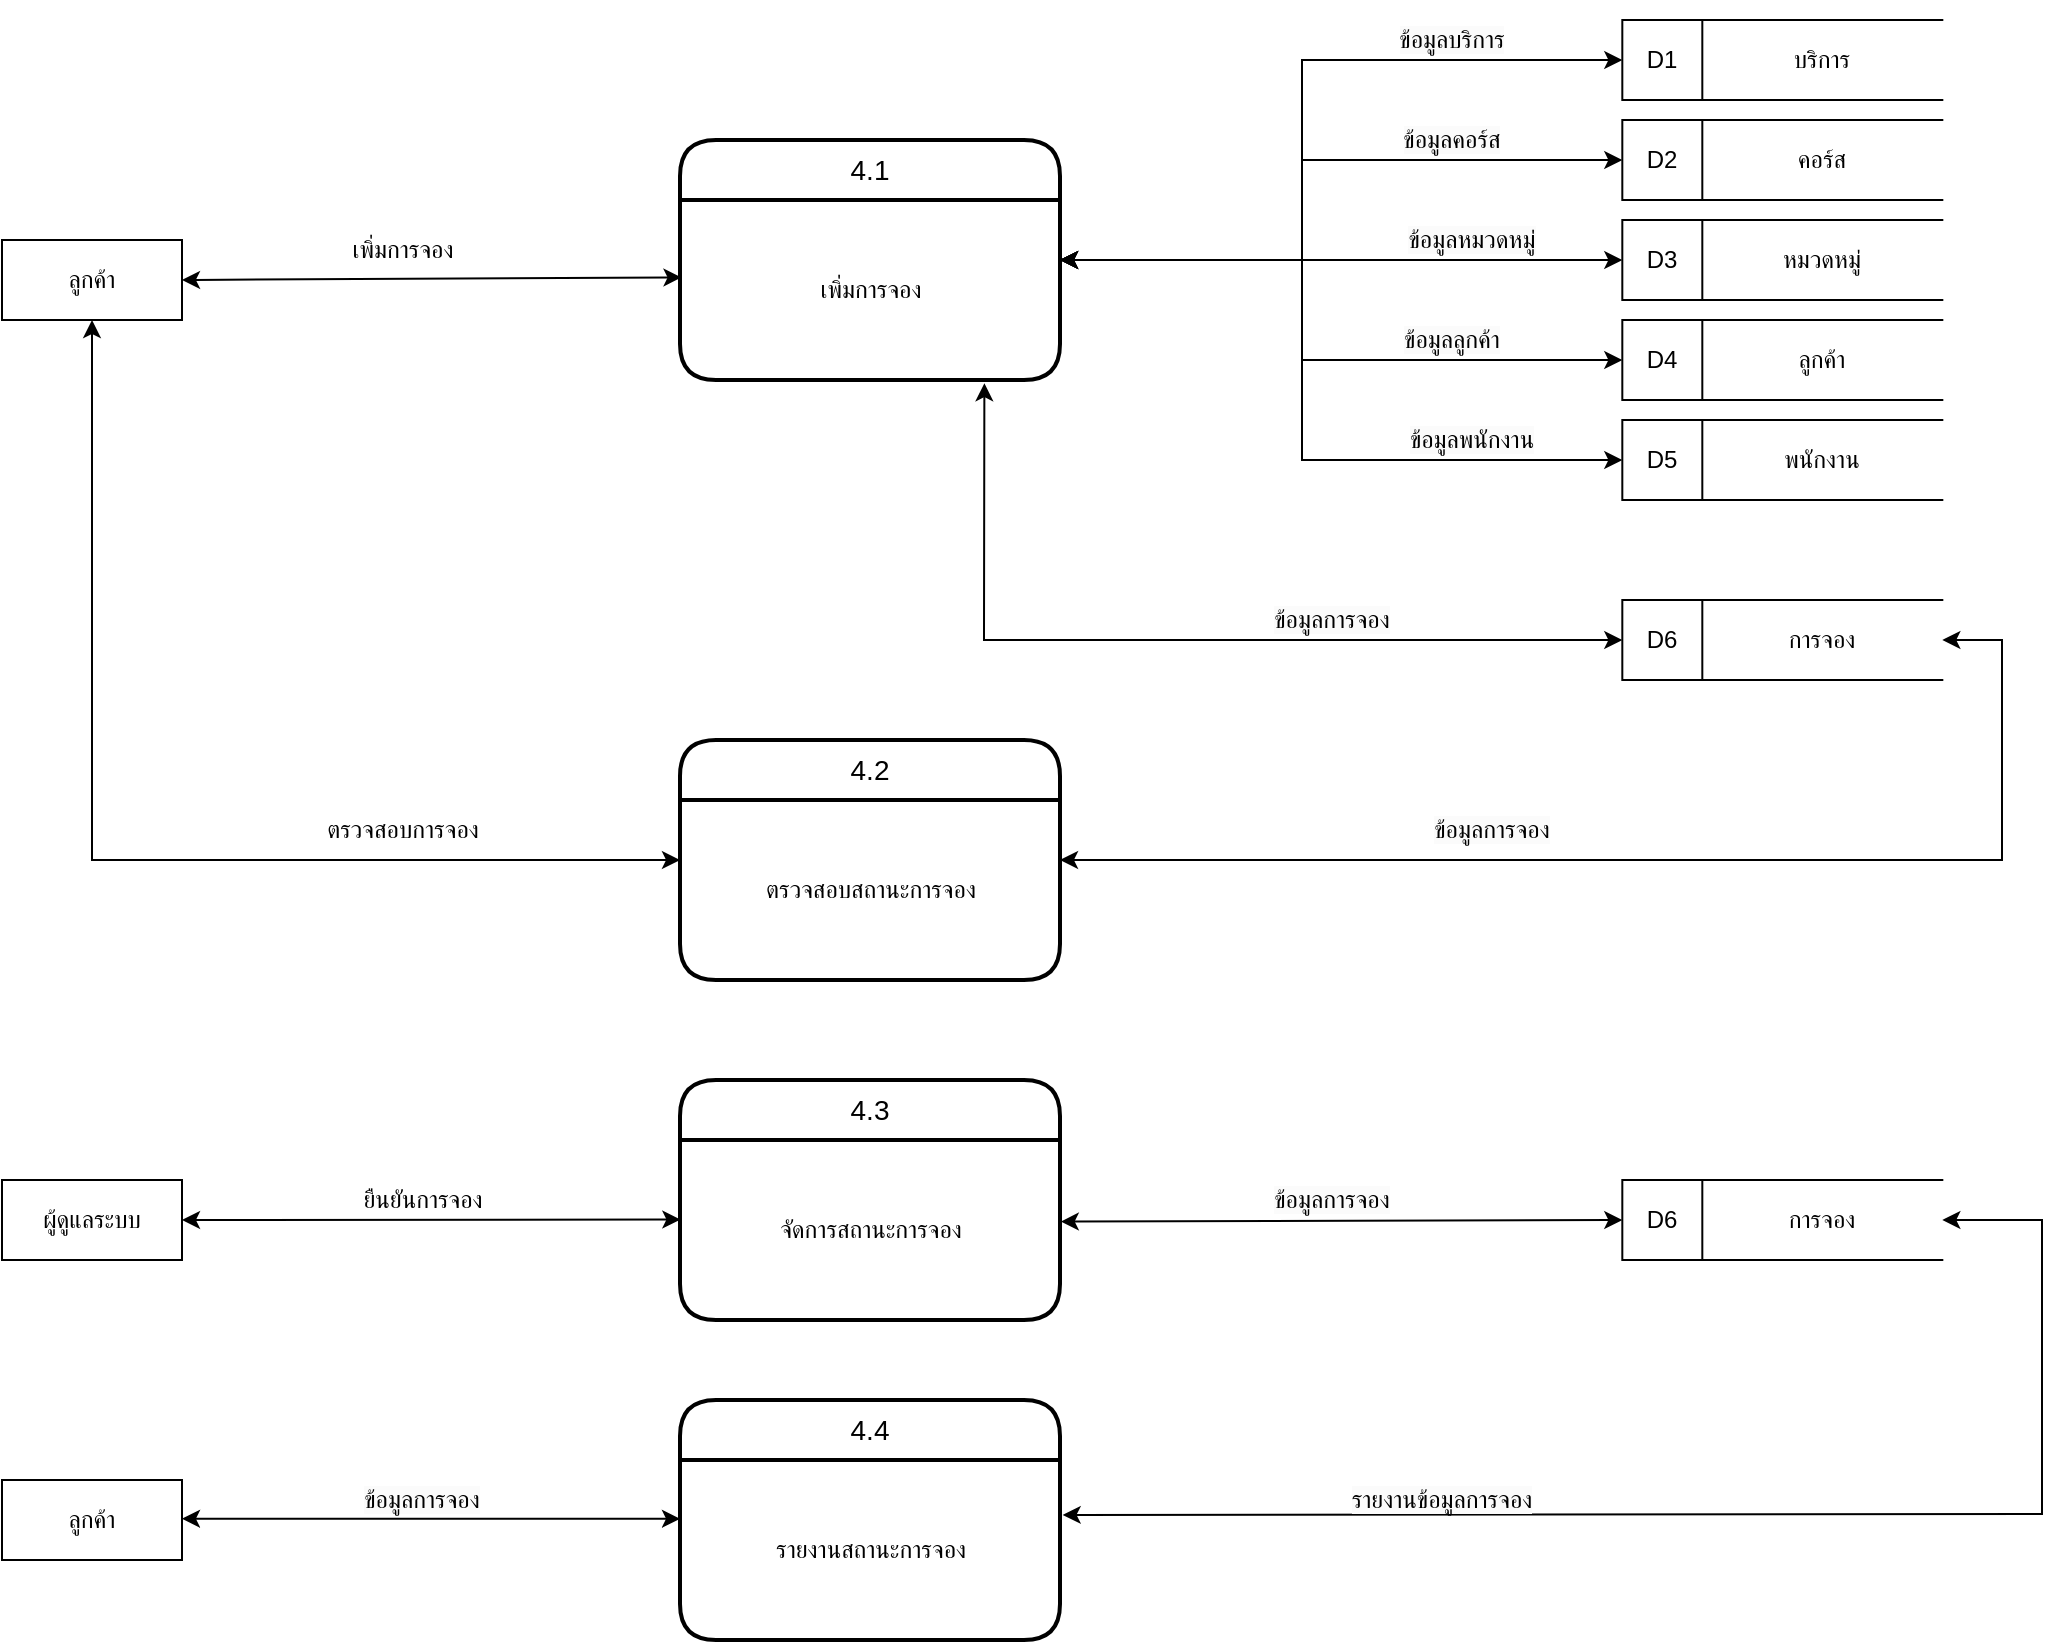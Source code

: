 <mxfile version="26.0.8">
  <diagram name="Page-1" id="dtdQIYhhNP19UFHdgs_k">
    <mxGraphModel dx="2366" dy="796" grid="1" gridSize="10" guides="1" tooltips="1" connect="1" arrows="1" fold="1" page="1" pageScale="1" pageWidth="827" pageHeight="1169" math="0" shadow="0">
      <root>
        <mxCell id="0" />
        <mxCell id="1" parent="0" />
        <mxCell id="URnKUkFSuIrELLzBXbg1-1" value="ลูกค้า" style="rounded=0;whiteSpace=wrap;html=1;" vertex="1" parent="1">
          <mxGeometry x="-20" y="370" width="90" height="40" as="geometry" />
        </mxCell>
        <mxCell id="URnKUkFSuIrELLzBXbg1-5" value="4.1" style="swimlane;childLayout=stackLayout;horizontal=1;startSize=30;horizontalStack=0;rounded=1;fontSize=14;fontStyle=0;strokeWidth=2;resizeParent=0;resizeLast=1;shadow=0;dashed=0;align=center;arcSize=20;whiteSpace=wrap;html=1;swimlaneLine=1;glass=0;" vertex="1" parent="1">
          <mxGeometry x="319" y="320" width="190" height="120" as="geometry" />
        </mxCell>
        <mxCell id="URnKUkFSuIrELLzBXbg1-6" value="เพิ่มการจอง" style="text;html=1;align=center;verticalAlign=middle;resizable=0;points=[];autosize=1;strokeColor=none;fillColor=none;" vertex="1" parent="URnKUkFSuIrELLzBXbg1-5">
          <mxGeometry y="30" width="190" height="90" as="geometry" />
        </mxCell>
        <mxCell id="URnKUkFSuIrELLzBXbg1-7" value="4.3" style="swimlane;childLayout=stackLayout;horizontal=1;startSize=30;horizontalStack=0;rounded=1;fontSize=14;fontStyle=0;strokeWidth=2;resizeParent=0;resizeLast=1;shadow=0;dashed=0;align=center;arcSize=20;whiteSpace=wrap;html=1;swimlaneLine=1;glass=0;" vertex="1" parent="1">
          <mxGeometry x="319" y="790" width="190" height="120" as="geometry" />
        </mxCell>
        <mxCell id="URnKUkFSuIrELLzBXbg1-8" value="จัดการสถานะการจอง" style="text;html=1;align=center;verticalAlign=middle;resizable=0;points=[];autosize=1;strokeColor=none;fillColor=none;" vertex="1" parent="URnKUkFSuIrELLzBXbg1-7">
          <mxGeometry y="30" width="190" height="90" as="geometry" />
        </mxCell>
        <mxCell id="URnKUkFSuIrELLzBXbg1-9" value="4.2" style="swimlane;childLayout=stackLayout;horizontal=1;startSize=30;horizontalStack=0;rounded=1;fontSize=14;fontStyle=0;strokeWidth=2;resizeParent=0;resizeLast=1;shadow=0;dashed=0;align=center;arcSize=20;whiteSpace=wrap;html=1;swimlaneLine=1;glass=0;" vertex="1" parent="1">
          <mxGeometry x="319" y="620" width="190" height="120" as="geometry" />
        </mxCell>
        <mxCell id="URnKUkFSuIrELLzBXbg1-10" value="ตรวจสอบสถานะการจอง" style="text;html=1;align=center;verticalAlign=middle;resizable=0;points=[];autosize=1;strokeColor=none;fillColor=none;" vertex="1" parent="URnKUkFSuIrELLzBXbg1-9">
          <mxGeometry y="30" width="190" height="90" as="geometry" />
        </mxCell>
        <mxCell id="URnKUkFSuIrELLzBXbg1-15" value="บริการ" style="shape=partialRectangle;whiteSpace=wrap;html=1;left=0;right=0;fillColor=none;" vertex="1" parent="1">
          <mxGeometry x="830.16" y="260" width="120" height="40" as="geometry" />
        </mxCell>
        <mxCell id="URnKUkFSuIrELLzBXbg1-16" value="D1" style="rounded=0;whiteSpace=wrap;html=1;" vertex="1" parent="1">
          <mxGeometry x="790.16" y="260" width="40" height="40" as="geometry" />
        </mxCell>
        <mxCell id="URnKUkFSuIrELLzBXbg1-17" value="คอร์ส" style="shape=partialRectangle;whiteSpace=wrap;html=1;left=0;right=0;fillColor=none;" vertex="1" parent="1">
          <mxGeometry x="830.16" y="310" width="120" height="40" as="geometry" />
        </mxCell>
        <mxCell id="URnKUkFSuIrELLzBXbg1-18" value="D2" style="rounded=0;whiteSpace=wrap;html=1;" vertex="1" parent="1">
          <mxGeometry x="790.16" y="310" width="40" height="40" as="geometry" />
        </mxCell>
        <mxCell id="URnKUkFSuIrELLzBXbg1-19" value="หมวดหมู่" style="shape=partialRectangle;whiteSpace=wrap;html=1;left=0;right=0;fillColor=none;" vertex="1" parent="1">
          <mxGeometry x="830.16" y="360" width="120" height="40" as="geometry" />
        </mxCell>
        <mxCell id="URnKUkFSuIrELLzBXbg1-20" value="D3" style="rounded=0;whiteSpace=wrap;html=1;" vertex="1" parent="1">
          <mxGeometry x="790.16" y="360" width="40" height="40" as="geometry" />
        </mxCell>
        <mxCell id="URnKUkFSuIrELLzBXbg1-21" value="ลูกค้า" style="shape=partialRectangle;whiteSpace=wrap;html=1;left=0;right=0;fillColor=none;" vertex="1" parent="1">
          <mxGeometry x="830.16" y="410" width="120" height="40" as="geometry" />
        </mxCell>
        <mxCell id="URnKUkFSuIrELLzBXbg1-22" value="D4" style="rounded=0;whiteSpace=wrap;html=1;" vertex="1" parent="1">
          <mxGeometry x="790.16" y="410" width="40" height="40" as="geometry" />
        </mxCell>
        <mxCell id="URnKUkFSuIrELLzBXbg1-23" value="การจอง" style="shape=partialRectangle;whiteSpace=wrap;html=1;left=0;right=0;fillColor=none;" vertex="1" parent="1">
          <mxGeometry x="830.16" y="550" width="120" height="40" as="geometry" />
        </mxCell>
        <mxCell id="URnKUkFSuIrELLzBXbg1-24" value="D6" style="rounded=0;whiteSpace=wrap;html=1;" vertex="1" parent="1">
          <mxGeometry x="790.16" y="550" width="40" height="40" as="geometry" />
        </mxCell>
        <mxCell id="URnKUkFSuIrELLzBXbg1-25" value="พนักงาน" style="shape=partialRectangle;whiteSpace=wrap;html=1;left=0;right=0;fillColor=none;" vertex="1" parent="1">
          <mxGeometry x="830.16" y="460" width="120" height="40" as="geometry" />
        </mxCell>
        <mxCell id="URnKUkFSuIrELLzBXbg1-26" value="D5" style="rounded=0;whiteSpace=wrap;html=1;" vertex="1" parent="1">
          <mxGeometry x="790.16" y="460" width="40" height="40" as="geometry" />
        </mxCell>
        <mxCell id="URnKUkFSuIrELLzBXbg1-27" value="" style="endArrow=classic;startArrow=classic;html=1;rounded=0;exitX=1;exitY=0.5;exitDx=0;exitDy=0;entryX=0.004;entryY=0.43;entryDx=0;entryDy=0;entryPerimeter=0;" edge="1" parent="1" source="URnKUkFSuIrELLzBXbg1-1" target="URnKUkFSuIrELLzBXbg1-6">
          <mxGeometry width="50" height="50" relative="1" as="geometry">
            <mxPoint x="520" y="440" as="sourcePoint" />
            <mxPoint x="570" y="390" as="targetPoint" />
          </mxGeometry>
        </mxCell>
        <mxCell id="URnKUkFSuIrELLzBXbg1-28" value="เพิ่มการจอง" style="text;html=1;align=center;verticalAlign=middle;resizable=0;points=[];autosize=1;strokeColor=none;fillColor=none;" vertex="1" parent="1">
          <mxGeometry x="140" y="360" width="80" height="30" as="geometry" />
        </mxCell>
        <mxCell id="URnKUkFSuIrELLzBXbg1-29" value="" style="endArrow=classic;startArrow=classic;html=1;rounded=0;entryX=0;entryY=0.5;entryDx=0;entryDy=0;exitX=1;exitY=0.5;exitDx=0;exitDy=0;" edge="1" parent="1" source="URnKUkFSuIrELLzBXbg1-5" target="URnKUkFSuIrELLzBXbg1-16">
          <mxGeometry width="50" height="50" relative="1" as="geometry">
            <mxPoint x="540" y="350" as="sourcePoint" />
            <mxPoint x="570" y="490" as="targetPoint" />
            <Array as="points">
              <mxPoint x="630" y="380" />
              <mxPoint x="630" y="280" />
            </Array>
          </mxGeometry>
        </mxCell>
        <mxCell id="URnKUkFSuIrELLzBXbg1-30" value="" style="endArrow=classic;startArrow=classic;html=1;rounded=0;entryX=0;entryY=0.5;entryDx=0;entryDy=0;exitX=1;exitY=0.5;exitDx=0;exitDy=0;" edge="1" parent="1" source="URnKUkFSuIrELLzBXbg1-5" target="URnKUkFSuIrELLzBXbg1-18">
          <mxGeometry width="50" height="50" relative="1" as="geometry">
            <mxPoint x="530" y="370" as="sourcePoint" />
            <mxPoint x="570" y="490" as="targetPoint" />
            <Array as="points">
              <mxPoint x="630" y="380" />
              <mxPoint x="630" y="330" />
            </Array>
          </mxGeometry>
        </mxCell>
        <mxCell id="URnKUkFSuIrELLzBXbg1-31" value="" style="endArrow=classic;startArrow=classic;html=1;rounded=0;entryX=0;entryY=0.5;entryDx=0;entryDy=0;exitX=1;exitY=0.5;exitDx=0;exitDy=0;" edge="1" parent="1" source="URnKUkFSuIrELLzBXbg1-5" target="URnKUkFSuIrELLzBXbg1-20">
          <mxGeometry width="50" height="50" relative="1" as="geometry">
            <mxPoint x="530" y="420" as="sourcePoint" />
            <mxPoint x="570" y="490" as="targetPoint" />
          </mxGeometry>
        </mxCell>
        <mxCell id="URnKUkFSuIrELLzBXbg1-32" value="" style="endArrow=classic;startArrow=classic;html=1;rounded=0;entryX=0;entryY=0.5;entryDx=0;entryDy=0;exitX=1;exitY=0.5;exitDx=0;exitDy=0;" edge="1" parent="1" source="URnKUkFSuIrELLzBXbg1-5" target="URnKUkFSuIrELLzBXbg1-22">
          <mxGeometry width="50" height="50" relative="1" as="geometry">
            <mxPoint x="550" y="570" as="sourcePoint" />
            <mxPoint x="570" y="490" as="targetPoint" />
            <Array as="points">
              <mxPoint x="630" y="380" />
              <mxPoint x="630" y="430" />
            </Array>
          </mxGeometry>
        </mxCell>
        <mxCell id="URnKUkFSuIrELLzBXbg1-33" value="" style="endArrow=classic;startArrow=classic;html=1;rounded=0;entryX=0;entryY=0.5;entryDx=0;entryDy=0;exitX=1;exitY=0.5;exitDx=0;exitDy=0;" edge="1" parent="1" source="URnKUkFSuIrELLzBXbg1-5" target="URnKUkFSuIrELLzBXbg1-26">
          <mxGeometry width="50" height="50" relative="1" as="geometry">
            <mxPoint x="520" y="540" as="sourcePoint" />
            <mxPoint x="570" y="490" as="targetPoint" />
            <Array as="points">
              <mxPoint x="630" y="380" />
              <mxPoint x="630" y="480" />
            </Array>
          </mxGeometry>
        </mxCell>
        <mxCell id="URnKUkFSuIrELLzBXbg1-34" value="" style="endArrow=classic;startArrow=classic;html=1;rounded=0;entryX=0;entryY=0.5;entryDx=0;entryDy=0;exitX=0.801;exitY=1.018;exitDx=0;exitDy=0;exitPerimeter=0;" edge="1" parent="1" source="URnKUkFSuIrELLzBXbg1-6" target="URnKUkFSuIrELLzBXbg1-24">
          <mxGeometry width="50" height="50" relative="1" as="geometry">
            <mxPoint x="470" y="460" as="sourcePoint" />
            <mxPoint x="570" y="490" as="targetPoint" />
            <Array as="points">
              <mxPoint x="471" y="570" />
            </Array>
          </mxGeometry>
        </mxCell>
        <mxCell id="URnKUkFSuIrELLzBXbg1-35" value="&lt;span style=&quot;color: rgb(0, 0, 0); font-family: Helvetica; font-size: 12px; font-style: normal; font-variant-ligatures: normal; font-variant-caps: normal; font-weight: 400; letter-spacing: normal; orphans: 2; text-indent: 0px; text-transform: none; widows: 2; word-spacing: 0px; -webkit-text-stroke-width: 0px; white-space: normal; background-color: rgb(251, 251, 251); text-decoration-thickness: initial; text-decoration-style: initial; text-decoration-color: initial; float: none; display: inline !important;&quot;&gt;ข้อมูลบริการ&lt;/span&gt;" style="text;whiteSpace=wrap;html=1;verticalAlign=middle;align=center;" vertex="1" parent="1">
          <mxGeometry x="660" y="250" width="90" height="40" as="geometry" />
        </mxCell>
        <mxCell id="URnKUkFSuIrELLzBXbg1-36" value="&lt;span style=&quot;color: rgb(0, 0, 0); font-family: Helvetica; font-size: 12px; font-style: normal; font-variant-ligatures: normal; font-variant-caps: normal; font-weight: 400; letter-spacing: normal; orphans: 2; text-indent: 0px; text-transform: none; widows: 2; word-spacing: 0px; -webkit-text-stroke-width: 0px; white-space: normal; background-color: rgb(251, 251, 251); text-decoration-thickness: initial; text-decoration-style: initial; text-decoration-color: initial; float: none; display: inline !important;&quot;&gt;ข้อมูลคอร์ส&lt;/span&gt;" style="text;whiteSpace=wrap;html=1;verticalAlign=middle;align=center;" vertex="1" parent="1">
          <mxGeometry x="660" y="300" width="90" height="40" as="geometry" />
        </mxCell>
        <mxCell id="URnKUkFSuIrELLzBXbg1-37" value="&lt;span style=&quot;color: rgb(0, 0, 0); font-family: Helvetica; font-size: 12px; font-style: normal; font-variant-ligatures: normal; font-variant-caps: normal; font-weight: 400; letter-spacing: normal; orphans: 2; text-indent: 0px; text-transform: none; widows: 2; word-spacing: 0px; -webkit-text-stroke-width: 0px; white-space: normal; background-color: rgb(251, 251, 251); text-decoration-thickness: initial; text-decoration-style: initial; text-decoration-color: initial; float: none; display: inline !important;&quot;&gt;ข้อมูลหมวดหมู่&lt;/span&gt;" style="text;whiteSpace=wrap;html=1;verticalAlign=middle;align=center;" vertex="1" parent="1">
          <mxGeometry x="670" y="350" width="90" height="40" as="geometry" />
        </mxCell>
        <mxCell id="URnKUkFSuIrELLzBXbg1-38" value="&lt;span style=&quot;color: rgb(0, 0, 0); font-family: Helvetica; font-size: 12px; font-style: normal; font-variant-ligatures: normal; font-variant-caps: normal; font-weight: 400; letter-spacing: normal; orphans: 2; text-indent: 0px; text-transform: none; widows: 2; word-spacing: 0px; -webkit-text-stroke-width: 0px; white-space: normal; background-color: rgb(251, 251, 251); text-decoration-thickness: initial; text-decoration-style: initial; text-decoration-color: initial; float: none; display: inline !important;&quot;&gt;ข้อมูลลูกค้า&lt;/span&gt;" style="text;whiteSpace=wrap;html=1;verticalAlign=middle;align=center;" vertex="1" parent="1">
          <mxGeometry x="660" y="400" width="90" height="40" as="geometry" />
        </mxCell>
        <mxCell id="URnKUkFSuIrELLzBXbg1-39" value="&lt;span style=&quot;color: rgb(0, 0, 0); font-family: Helvetica; font-size: 12px; font-style: normal; font-variant-ligatures: normal; font-variant-caps: normal; font-weight: 400; letter-spacing: normal; orphans: 2; text-indent: 0px; text-transform: none; widows: 2; word-spacing: 0px; -webkit-text-stroke-width: 0px; white-space: normal; background-color: rgb(251, 251, 251); text-decoration-thickness: initial; text-decoration-style: initial; text-decoration-color: initial; float: none; display: inline !important;&quot;&gt;ข้อมูลการจอง&lt;/span&gt;" style="text;whiteSpace=wrap;html=1;verticalAlign=middle;align=center;" vertex="1" parent="1">
          <mxGeometry x="600" y="540" width="90" height="40" as="geometry" />
        </mxCell>
        <mxCell id="URnKUkFSuIrELLzBXbg1-40" value="&lt;span style=&quot;color: rgb(0, 0, 0); font-family: Helvetica; font-size: 12px; font-style: normal; font-variant-ligatures: normal; font-variant-caps: normal; font-weight: 400; letter-spacing: normal; orphans: 2; text-indent: 0px; text-transform: none; widows: 2; word-spacing: 0px; -webkit-text-stroke-width: 0px; white-space: normal; background-color: rgb(251, 251, 251); text-decoration-thickness: initial; text-decoration-style: initial; text-decoration-color: initial; float: none; display: inline !important;&quot;&gt;ข้อมูลพนักงาน&lt;/span&gt;" style="text;whiteSpace=wrap;html=1;verticalAlign=middle;align=center;" vertex="1" parent="1">
          <mxGeometry x="670" y="450" width="90" height="40" as="geometry" />
        </mxCell>
        <mxCell id="URnKUkFSuIrELLzBXbg1-42" value="" style="endArrow=classic;startArrow=classic;html=1;rounded=0;entryX=0.5;entryY=1;entryDx=0;entryDy=0;exitX=0;exitY=0.5;exitDx=0;exitDy=0;" edge="1" parent="1" source="URnKUkFSuIrELLzBXbg1-9" target="URnKUkFSuIrELLzBXbg1-1">
          <mxGeometry width="50" height="50" relative="1" as="geometry">
            <mxPoint x="400" y="600" as="sourcePoint" />
            <mxPoint x="450" y="550" as="targetPoint" />
            <Array as="points">
              <mxPoint x="25" y="680" />
            </Array>
          </mxGeometry>
        </mxCell>
        <mxCell id="URnKUkFSuIrELLzBXbg1-43" value="ตรวจสอบการจอง" style="text;html=1;align=center;verticalAlign=middle;resizable=0;points=[];autosize=1;strokeColor=none;fillColor=none;" vertex="1" parent="1">
          <mxGeometry x="125" y="650" width="110" height="30" as="geometry" />
        </mxCell>
        <mxCell id="URnKUkFSuIrELLzBXbg1-44" value="" style="endArrow=classic;startArrow=classic;html=1;rounded=0;entryX=1;entryY=0.5;entryDx=0;entryDy=0;exitX=1;exitY=0.5;exitDx=0;exitDy=0;" edge="1" parent="1" source="URnKUkFSuIrELLzBXbg1-9" target="URnKUkFSuIrELLzBXbg1-23">
          <mxGeometry width="50" height="50" relative="1" as="geometry">
            <mxPoint x="520" y="690" as="sourcePoint" />
            <mxPoint x="760" y="590" as="targetPoint" />
            <Array as="points">
              <mxPoint x="980" y="680" />
              <mxPoint x="980" y="570" />
            </Array>
          </mxGeometry>
        </mxCell>
        <mxCell id="URnKUkFSuIrELLzBXbg1-45" value="&lt;span style=&quot;color: rgb(0, 0, 0); font-family: Helvetica; font-size: 12px; font-style: normal; font-variant-ligatures: normal; font-variant-caps: normal; font-weight: 400; letter-spacing: normal; orphans: 2; text-indent: 0px; text-transform: none; widows: 2; word-spacing: 0px; -webkit-text-stroke-width: 0px; white-space: normal; background-color: rgb(251, 251, 251); text-decoration-thickness: initial; text-decoration-style: initial; text-decoration-color: initial; float: none; display: inline !important;&quot;&gt;ข้อมูลการจอง&lt;/span&gt;" style="text;whiteSpace=wrap;html=1;verticalAlign=middle;align=center;" vertex="1" parent="1">
          <mxGeometry x="680" y="645" width="90" height="40" as="geometry" />
        </mxCell>
        <mxCell id="URnKUkFSuIrELLzBXbg1-46" value="ผู้ดูแลระบบ" style="rounded=0;whiteSpace=wrap;html=1;" vertex="1" parent="1">
          <mxGeometry x="-20" y="840" width="90" height="40" as="geometry" />
        </mxCell>
        <mxCell id="URnKUkFSuIrELLzBXbg1-47" value="" style="endArrow=classic;startArrow=classic;html=1;rounded=0;exitX=1;exitY=0.5;exitDx=0;exitDy=0;entryX=0.001;entryY=0.442;entryDx=0;entryDy=0;entryPerimeter=0;" edge="1" parent="1" source="URnKUkFSuIrELLzBXbg1-46" target="URnKUkFSuIrELLzBXbg1-8">
          <mxGeometry width="50" height="50" relative="1" as="geometry">
            <mxPoint x="170" y="850" as="sourcePoint" />
            <mxPoint x="310" y="860" as="targetPoint" />
          </mxGeometry>
        </mxCell>
        <mxCell id="URnKUkFSuIrELLzBXbg1-48" value="ยืนยันการจอง" style="text;html=1;align=center;verticalAlign=middle;resizable=0;points=[];autosize=1;strokeColor=none;fillColor=none;" vertex="1" parent="1">
          <mxGeometry x="145" y="835" width="90" height="30" as="geometry" />
        </mxCell>
        <mxCell id="URnKUkFSuIrELLzBXbg1-49" value="การจอง" style="shape=partialRectangle;whiteSpace=wrap;html=1;left=0;right=0;fillColor=none;" vertex="1" parent="1">
          <mxGeometry x="830.16" y="840" width="120" height="40" as="geometry" />
        </mxCell>
        <mxCell id="URnKUkFSuIrELLzBXbg1-50" value="D6" style="rounded=0;whiteSpace=wrap;html=1;" vertex="1" parent="1">
          <mxGeometry x="790.16" y="840" width="40" height="40" as="geometry" />
        </mxCell>
        <mxCell id="URnKUkFSuIrELLzBXbg1-51" value="" style="endArrow=classic;startArrow=classic;html=1;rounded=0;exitX=1.002;exitY=0.453;exitDx=0;exitDy=0;exitPerimeter=0;entryX=0;entryY=0.5;entryDx=0;entryDy=0;" edge="1" parent="1" source="URnKUkFSuIrELLzBXbg1-8" target="URnKUkFSuIrELLzBXbg1-50">
          <mxGeometry width="50" height="50" relative="1" as="geometry">
            <mxPoint x="560" y="790" as="sourcePoint" />
            <mxPoint x="610" y="740" as="targetPoint" />
          </mxGeometry>
        </mxCell>
        <mxCell id="URnKUkFSuIrELLzBXbg1-52" value="&lt;span style=&quot;color: rgb(0, 0, 0); font-family: Helvetica; font-size: 12px; font-style: normal; font-variant-ligatures: normal; font-variant-caps: normal; font-weight: 400; letter-spacing: normal; orphans: 2; text-indent: 0px; text-transform: none; widows: 2; word-spacing: 0px; -webkit-text-stroke-width: 0px; white-space: normal; background-color: rgb(251, 251, 251); text-decoration-thickness: initial; text-decoration-style: initial; text-decoration-color: initial; float: none; display: inline !important;&quot;&gt;ข้อมูลการจอง&lt;/span&gt;" style="text;whiteSpace=wrap;html=1;verticalAlign=middle;align=center;" vertex="1" parent="1">
          <mxGeometry x="600" y="830" width="90" height="40" as="geometry" />
        </mxCell>
        <mxCell id="URnKUkFSuIrELLzBXbg1-53" value="4.4" style="swimlane;childLayout=stackLayout;horizontal=1;startSize=30;horizontalStack=0;rounded=1;fontSize=14;fontStyle=0;strokeWidth=2;resizeParent=0;resizeLast=1;shadow=0;dashed=0;align=center;arcSize=20;whiteSpace=wrap;html=1;swimlaneLine=1;glass=0;" vertex="1" parent="1">
          <mxGeometry x="319" y="950" width="190" height="120" as="geometry" />
        </mxCell>
        <mxCell id="URnKUkFSuIrELLzBXbg1-54" value="รายงานสถานะการจอง" style="text;html=1;align=center;verticalAlign=middle;resizable=0;points=[];autosize=1;strokeColor=none;fillColor=none;" vertex="1" parent="URnKUkFSuIrELLzBXbg1-53">
          <mxGeometry y="30" width="190" height="90" as="geometry" />
        </mxCell>
        <mxCell id="URnKUkFSuIrELLzBXbg1-55" value="ลูกค้า" style="rounded=0;whiteSpace=wrap;html=1;" vertex="1" parent="1">
          <mxGeometry x="-20" y="990" width="90" height="40" as="geometry" />
        </mxCell>
        <mxCell id="URnKUkFSuIrELLzBXbg1-56" value="" style="endArrow=classic;startArrow=classic;html=1;rounded=0;exitX=1;exitY=0.5;exitDx=0;exitDy=0;entryX=0.001;entryY=0.442;entryDx=0;entryDy=0;entryPerimeter=0;" edge="1" parent="1">
          <mxGeometry width="50" height="50" relative="1" as="geometry">
            <mxPoint x="70" y="1009.38" as="sourcePoint" />
            <mxPoint x="319" y="1009.38" as="targetPoint" />
          </mxGeometry>
        </mxCell>
        <mxCell id="URnKUkFSuIrELLzBXbg1-57" value="" style="endArrow=classic;startArrow=classic;html=1;rounded=0;exitX=1.007;exitY=0.305;exitDx=0;exitDy=0;exitPerimeter=0;entryX=1;entryY=0.5;entryDx=0;entryDy=0;" edge="1" parent="1" source="URnKUkFSuIrELLzBXbg1-54" target="URnKUkFSuIrELLzBXbg1-49">
          <mxGeometry width="50" height="50" relative="1" as="geometry">
            <mxPoint x="380" y="770" as="sourcePoint" />
            <mxPoint x="430" y="720" as="targetPoint" />
            <Array as="points">
              <mxPoint x="1000" y="1007" />
              <mxPoint x="1000" y="860" />
            </Array>
          </mxGeometry>
        </mxCell>
        <mxCell id="URnKUkFSuIrELLzBXbg1-58" value="&lt;span style=&quot;color: rgb(0, 0, 0); font-family: Helvetica; font-size: 12px; font-style: normal; font-variant-ligatures: normal; font-variant-caps: normal; font-weight: 400; letter-spacing: normal; orphans: 2; text-indent: 0px; text-transform: none; widows: 2; word-spacing: 0px; -webkit-text-stroke-width: 0px; white-space: normal; background-color: rgb(251, 251, 251); text-decoration-thickness: initial; text-decoration-style: initial; text-decoration-color: initial; float: none; display: inline !important;&quot;&gt;รายงานข้อมูลการจอง&lt;/span&gt;" style="text;whiteSpace=wrap;html=1;verticalAlign=middle;align=center;" vertex="1" parent="1">
          <mxGeometry x="640" y="980" width="120" height="40" as="geometry" />
        </mxCell>
        <mxCell id="URnKUkFSuIrELLzBXbg1-59" value="&lt;span style=&quot;color: rgb(0, 0, 0); font-family: Helvetica; font-size: 12px; font-style: normal; font-variant-ligatures: normal; font-variant-caps: normal; font-weight: 400; letter-spacing: normal; orphans: 2; text-indent: 0px; text-transform: none; widows: 2; word-spacing: 0px; -webkit-text-stroke-width: 0px; white-space: normal; background-color: rgb(251, 251, 251); text-decoration-thickness: initial; text-decoration-style: initial; text-decoration-color: initial; float: none; display: inline !important;&quot;&gt;ข้อมูลการจอง&lt;/span&gt;" style="text;whiteSpace=wrap;html=1;verticalAlign=middle;align=center;" vertex="1" parent="1">
          <mxGeometry x="145" y="980" width="90" height="40" as="geometry" />
        </mxCell>
      </root>
    </mxGraphModel>
  </diagram>
</mxfile>

